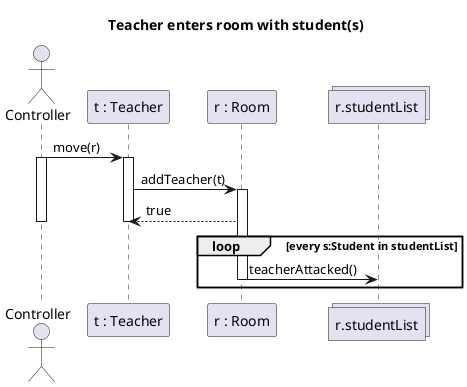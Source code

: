 @startuml teacher_enter_student
title Teacher enters room with student(s)

actor Controller as c order 0
collections "r.studentList" as s order 9
participant "r : Room" as r order 5
participant "t : Teacher" as t order 1

c -> t : move(r)
Activate c
Activate t
t -> r : addTeacher(t)
Activate r
r --> t : true
Deactivate t
Deactivate c
loop every s:Student in studentList
r -> s : teacherAttacked()
Deactivate r
end
@enduml